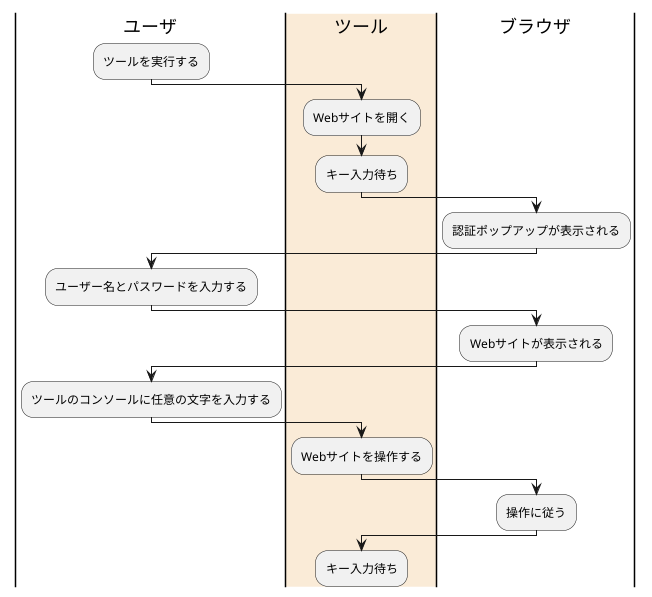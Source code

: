 @startuml 操作フロー

|ユーザ|
    :ツールを実行する;
|#AntiqueWhite|ツール|
    :Webサイトを開く;
    :キー入力待ち;
|ブラウザ|
    :認証ポップアップが表示される;
|ユーザ|
    :ユーザー名とパスワードを入力する;
|ブラウザ|
    :Webサイトが表示される;
|ユーザ|
    :ツールのコンソールに任意の文字を入力する;
|ツール|
    :Webサイトを操作する;
|ブラウザ|
    :操作に従う;
|ツール|
    :キー入力待ち;

@enduml